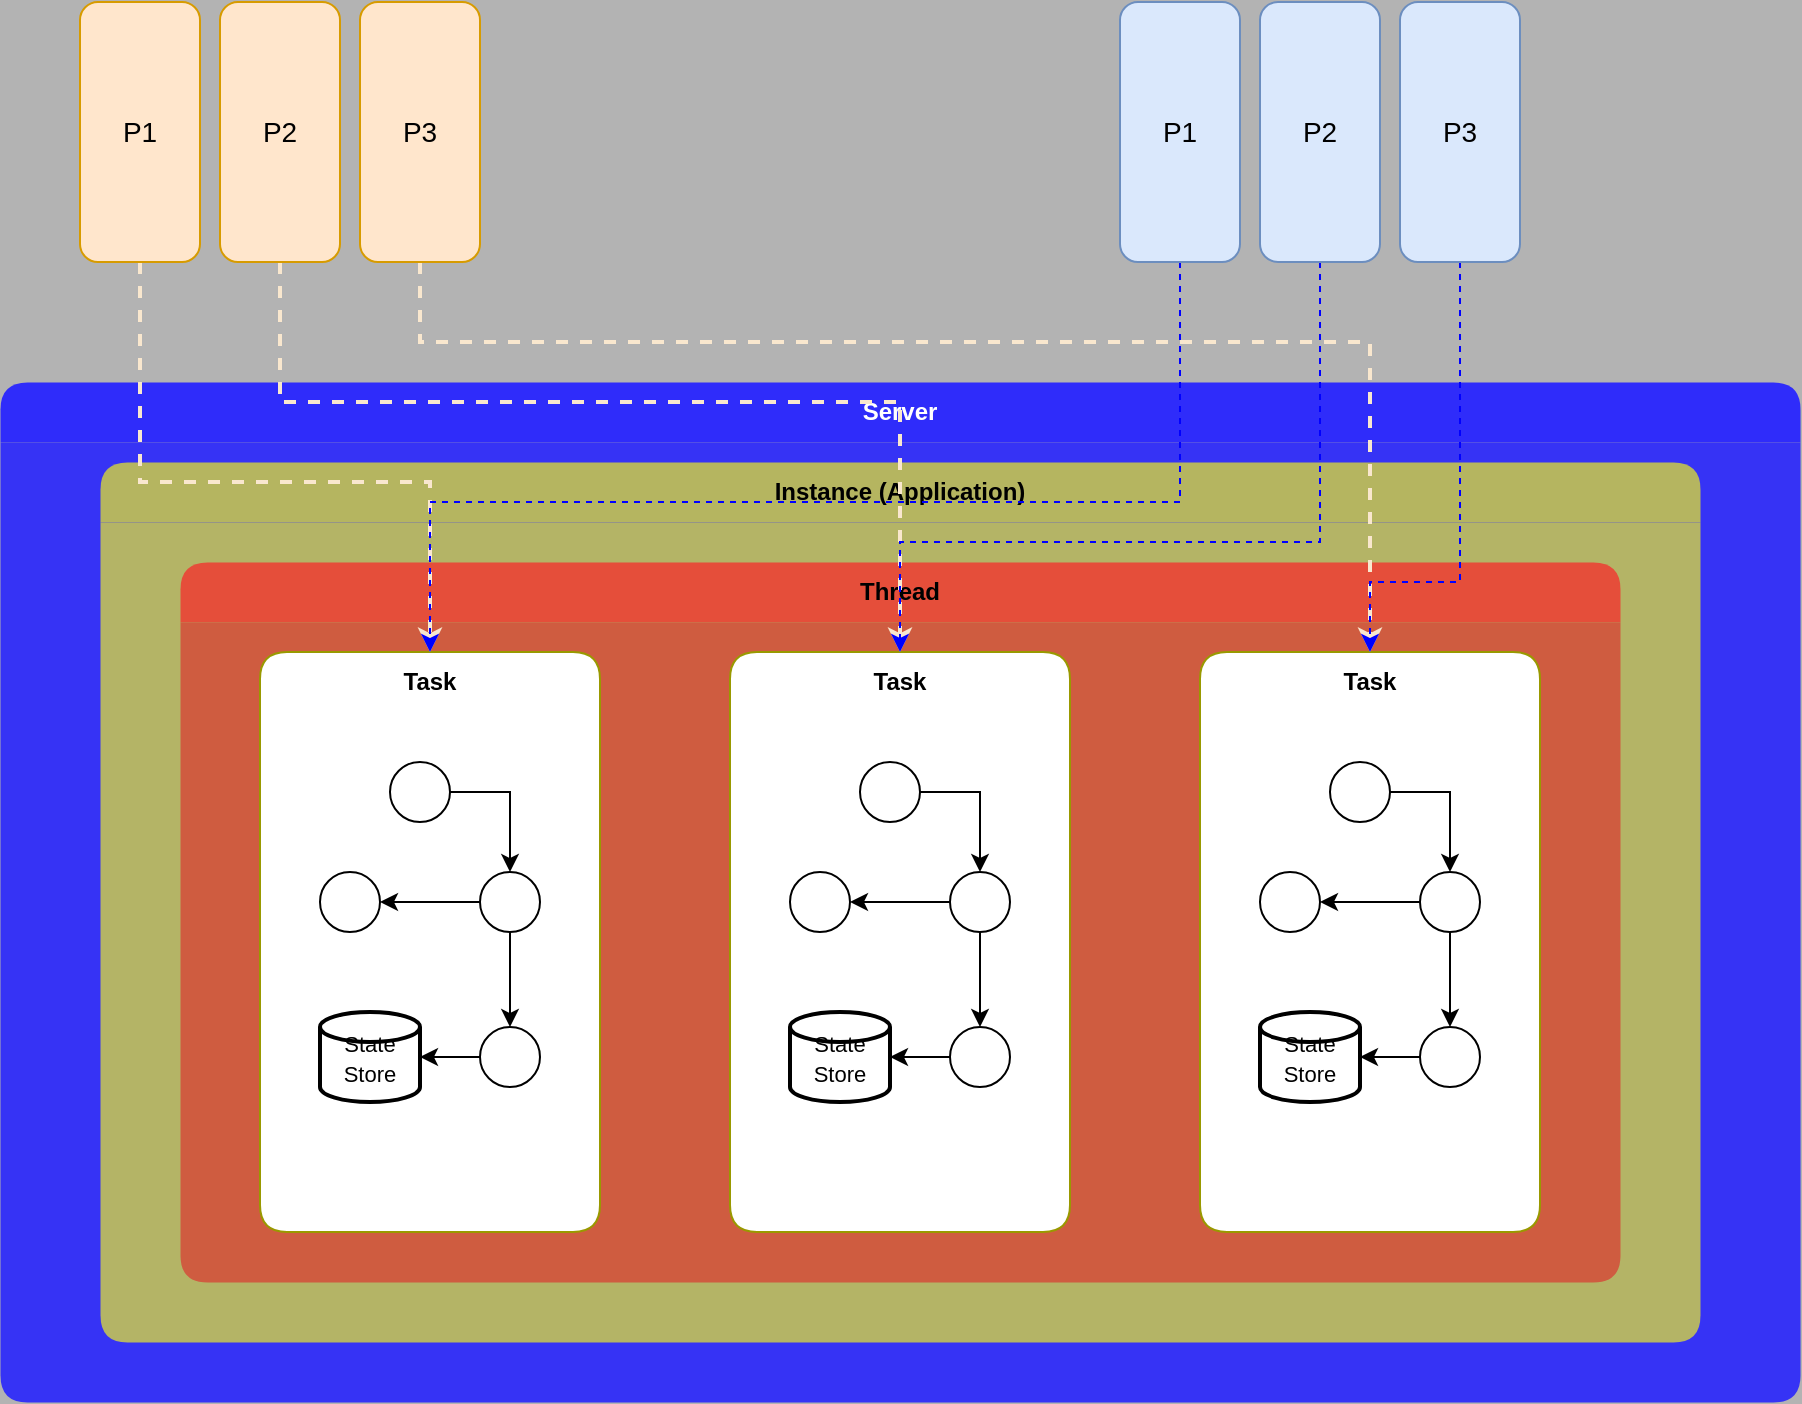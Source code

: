 <mxfile version="21.5.0" type="github">
  <diagram name="第 1 页" id="khpIm3tYR11-D4J1SbI3">
    <mxGraphModel dx="1579" dy="901" grid="1" gridSize="10" guides="1" tooltips="1" connect="1" arrows="1" fold="1" page="1" pageScale="1" pageWidth="827" pageHeight="1169" background="#B3B3B3" math="0" shadow="0">
      <root>
        <mxCell id="0" />
        <mxCell id="1" parent="0" />
        <mxCell id="XX_Q1_ToT9SIddWSc204-23" value="Server" style="swimlane;whiteSpace=wrap;html=1;strokeColor=none;rounded=1;startSize=30;labelBackgroundColor=none;labelBorderColor=none;fillColor=#2f2cfa;gradientColor=none;swimlaneFillColor=#3633f5;fontColor=#FFFFFF;strokeWidth=0;swimlaneLine=0;verticalAlign=middle;labelPosition=center;verticalLabelPosition=middle;align=center;" vertex="1" parent="1">
          <mxGeometry x="80" y="350" width="900" height="510" as="geometry" />
        </mxCell>
        <mxCell id="XX_Q1_ToT9SIddWSc204-30" value="Instance (Application)" style="swimlane;whiteSpace=wrap;html=1;strokeColor=none;startSize=30;glass=0;rounded=1;fillColor=#b5b560;swimlaneFillColor=#b4b466;strokeWidth=0;swimlaneLine=0;" vertex="1" parent="XX_Q1_ToT9SIddWSc204-23">
          <mxGeometry x="50" y="40" width="800" height="440" as="geometry" />
        </mxCell>
        <mxCell id="XX_Q1_ToT9SIddWSc204-31" value="Thread" style="swimlane;whiteSpace=wrap;html=1;strokeColor=none;startSize=30;glass=0;rounded=1;labelBackgroundColor=none;fillStyle=auto;fillColor=#e54e3a;swimlaneFillColor=#cf5c40;strokeWidth=0;swimlaneLine=0;" vertex="1" parent="XX_Q1_ToT9SIddWSc204-30">
          <mxGeometry x="40" y="50" width="720" height="360" as="geometry" />
        </mxCell>
        <mxCell id="XX_Q1_ToT9SIddWSc204-32" value="Task" style="swimlane;whiteSpace=wrap;html=1;strokeColor=#999900;startSize=30;glass=0;rounded=1;swimlaneFillColor=default;fillColor=#FFFFFF;swimlaneLine=0;" vertex="1" parent="XX_Q1_ToT9SIddWSc204-31">
          <mxGeometry x="40" y="45" width="170" height="290" as="geometry" />
        </mxCell>
        <mxCell id="XX_Q1_ToT9SIddWSc204-39" style="edgeStyle=orthogonalEdgeStyle;rounded=0;orthogonalLoop=1;jettySize=auto;html=1;" edge="1" parent="XX_Q1_ToT9SIddWSc204-32" source="XX_Q1_ToT9SIddWSc204-33" target="XX_Q1_ToT9SIddWSc204-34">
          <mxGeometry relative="1" as="geometry" />
        </mxCell>
        <mxCell id="XX_Q1_ToT9SIddWSc204-33" value="" style="ellipse;whiteSpace=wrap;html=1;aspect=fixed;" vertex="1" parent="XX_Q1_ToT9SIddWSc204-32">
          <mxGeometry x="65" y="55" width="30" height="30" as="geometry" />
        </mxCell>
        <mxCell id="XX_Q1_ToT9SIddWSc204-40" style="edgeStyle=orthogonalEdgeStyle;rounded=0;orthogonalLoop=1;jettySize=auto;html=1;" edge="1" parent="XX_Q1_ToT9SIddWSc204-32" source="XX_Q1_ToT9SIddWSc204-34" target="XX_Q1_ToT9SIddWSc204-35">
          <mxGeometry relative="1" as="geometry" />
        </mxCell>
        <mxCell id="XX_Q1_ToT9SIddWSc204-41" style="edgeStyle=orthogonalEdgeStyle;rounded=0;orthogonalLoop=1;jettySize=auto;html=1;" edge="1" parent="XX_Q1_ToT9SIddWSc204-32" source="XX_Q1_ToT9SIddWSc204-34" target="XX_Q1_ToT9SIddWSc204-36">
          <mxGeometry relative="1" as="geometry" />
        </mxCell>
        <mxCell id="XX_Q1_ToT9SIddWSc204-34" value="" style="ellipse;whiteSpace=wrap;html=1;aspect=fixed;" vertex="1" parent="XX_Q1_ToT9SIddWSc204-32">
          <mxGeometry x="110" y="110" width="30" height="30" as="geometry" />
        </mxCell>
        <mxCell id="XX_Q1_ToT9SIddWSc204-35" value="" style="ellipse;whiteSpace=wrap;html=1;aspect=fixed;" vertex="1" parent="XX_Q1_ToT9SIddWSc204-32">
          <mxGeometry x="30" y="110" width="30" height="30" as="geometry" />
        </mxCell>
        <mxCell id="XX_Q1_ToT9SIddWSc204-42" style="edgeStyle=orthogonalEdgeStyle;rounded=0;orthogonalLoop=1;jettySize=auto;html=1;" edge="1" parent="XX_Q1_ToT9SIddWSc204-32" source="XX_Q1_ToT9SIddWSc204-36" target="XX_Q1_ToT9SIddWSc204-38">
          <mxGeometry relative="1" as="geometry" />
        </mxCell>
        <mxCell id="XX_Q1_ToT9SIddWSc204-36" value="" style="ellipse;whiteSpace=wrap;html=1;aspect=fixed;" vertex="1" parent="XX_Q1_ToT9SIddWSc204-32">
          <mxGeometry x="110" y="187.5" width="30" height="30" as="geometry" />
        </mxCell>
        <mxCell id="XX_Q1_ToT9SIddWSc204-38" value="&lt;font style=&quot;font-size: 11px;&quot;&gt;State Store&lt;/font&gt;" style="strokeWidth=2;html=1;shape=mxgraph.flowchart.database;whiteSpace=wrap;" vertex="1" parent="XX_Q1_ToT9SIddWSc204-32">
          <mxGeometry x="30" y="180" width="50" height="45" as="geometry" />
        </mxCell>
        <mxCell id="XX_Q1_ToT9SIddWSc204-43" value="Task" style="swimlane;whiteSpace=wrap;html=1;strokeColor=#999900;startSize=30;glass=0;rounded=1;swimlaneFillColor=default;fillColor=#FFFFFF;swimlaneLine=0;" vertex="1" parent="XX_Q1_ToT9SIddWSc204-31">
          <mxGeometry x="275" y="45" width="170" height="290" as="geometry" />
        </mxCell>
        <mxCell id="XX_Q1_ToT9SIddWSc204-44" style="edgeStyle=orthogonalEdgeStyle;rounded=0;orthogonalLoop=1;jettySize=auto;html=1;" edge="1" parent="XX_Q1_ToT9SIddWSc204-43" source="XX_Q1_ToT9SIddWSc204-45" target="XX_Q1_ToT9SIddWSc204-48">
          <mxGeometry relative="1" as="geometry" />
        </mxCell>
        <mxCell id="XX_Q1_ToT9SIddWSc204-45" value="" style="ellipse;whiteSpace=wrap;html=1;aspect=fixed;" vertex="1" parent="XX_Q1_ToT9SIddWSc204-43">
          <mxGeometry x="65" y="55" width="30" height="30" as="geometry" />
        </mxCell>
        <mxCell id="XX_Q1_ToT9SIddWSc204-46" style="edgeStyle=orthogonalEdgeStyle;rounded=0;orthogonalLoop=1;jettySize=auto;html=1;" edge="1" parent="XX_Q1_ToT9SIddWSc204-43" source="XX_Q1_ToT9SIddWSc204-48" target="XX_Q1_ToT9SIddWSc204-49">
          <mxGeometry relative="1" as="geometry" />
        </mxCell>
        <mxCell id="XX_Q1_ToT9SIddWSc204-47" style="edgeStyle=orthogonalEdgeStyle;rounded=0;orthogonalLoop=1;jettySize=auto;html=1;" edge="1" parent="XX_Q1_ToT9SIddWSc204-43" source="XX_Q1_ToT9SIddWSc204-48" target="XX_Q1_ToT9SIddWSc204-51">
          <mxGeometry relative="1" as="geometry" />
        </mxCell>
        <mxCell id="XX_Q1_ToT9SIddWSc204-48" value="" style="ellipse;whiteSpace=wrap;html=1;aspect=fixed;" vertex="1" parent="XX_Q1_ToT9SIddWSc204-43">
          <mxGeometry x="110" y="110" width="30" height="30" as="geometry" />
        </mxCell>
        <mxCell id="XX_Q1_ToT9SIddWSc204-49" value="" style="ellipse;whiteSpace=wrap;html=1;aspect=fixed;" vertex="1" parent="XX_Q1_ToT9SIddWSc204-43">
          <mxGeometry x="30" y="110" width="30" height="30" as="geometry" />
        </mxCell>
        <mxCell id="XX_Q1_ToT9SIddWSc204-50" style="edgeStyle=orthogonalEdgeStyle;rounded=0;orthogonalLoop=1;jettySize=auto;html=1;" edge="1" parent="XX_Q1_ToT9SIddWSc204-43" source="XX_Q1_ToT9SIddWSc204-51" target="XX_Q1_ToT9SIddWSc204-52">
          <mxGeometry relative="1" as="geometry" />
        </mxCell>
        <mxCell id="XX_Q1_ToT9SIddWSc204-51" value="" style="ellipse;whiteSpace=wrap;html=1;aspect=fixed;" vertex="1" parent="XX_Q1_ToT9SIddWSc204-43">
          <mxGeometry x="110" y="187.5" width="30" height="30" as="geometry" />
        </mxCell>
        <mxCell id="XX_Q1_ToT9SIddWSc204-52" value="&lt;font style=&quot;font-size: 11px;&quot;&gt;State Store&lt;/font&gt;" style="strokeWidth=2;html=1;shape=mxgraph.flowchart.database;whiteSpace=wrap;" vertex="1" parent="XX_Q1_ToT9SIddWSc204-43">
          <mxGeometry x="30" y="180" width="50" height="45" as="geometry" />
        </mxCell>
        <mxCell id="XX_Q1_ToT9SIddWSc204-53" value="Task" style="swimlane;whiteSpace=wrap;html=1;strokeColor=#999900;startSize=30;glass=0;rounded=1;swimlaneFillColor=default;fillColor=#FFFFFF;swimlaneLine=0;" vertex="1" parent="XX_Q1_ToT9SIddWSc204-31">
          <mxGeometry x="510" y="45" width="170" height="290" as="geometry" />
        </mxCell>
        <mxCell id="XX_Q1_ToT9SIddWSc204-54" style="edgeStyle=orthogonalEdgeStyle;rounded=0;orthogonalLoop=1;jettySize=auto;html=1;" edge="1" parent="XX_Q1_ToT9SIddWSc204-53" source="XX_Q1_ToT9SIddWSc204-55" target="XX_Q1_ToT9SIddWSc204-58">
          <mxGeometry relative="1" as="geometry" />
        </mxCell>
        <mxCell id="XX_Q1_ToT9SIddWSc204-55" value="" style="ellipse;whiteSpace=wrap;html=1;aspect=fixed;" vertex="1" parent="XX_Q1_ToT9SIddWSc204-53">
          <mxGeometry x="65" y="55" width="30" height="30" as="geometry" />
        </mxCell>
        <mxCell id="XX_Q1_ToT9SIddWSc204-56" style="edgeStyle=orthogonalEdgeStyle;rounded=0;orthogonalLoop=1;jettySize=auto;html=1;" edge="1" parent="XX_Q1_ToT9SIddWSc204-53" source="XX_Q1_ToT9SIddWSc204-58" target="XX_Q1_ToT9SIddWSc204-59">
          <mxGeometry relative="1" as="geometry" />
        </mxCell>
        <mxCell id="XX_Q1_ToT9SIddWSc204-57" style="edgeStyle=orthogonalEdgeStyle;rounded=0;orthogonalLoop=1;jettySize=auto;html=1;" edge="1" parent="XX_Q1_ToT9SIddWSc204-53" source="XX_Q1_ToT9SIddWSc204-58" target="XX_Q1_ToT9SIddWSc204-61">
          <mxGeometry relative="1" as="geometry" />
        </mxCell>
        <mxCell id="XX_Q1_ToT9SIddWSc204-58" value="" style="ellipse;whiteSpace=wrap;html=1;aspect=fixed;" vertex="1" parent="XX_Q1_ToT9SIddWSc204-53">
          <mxGeometry x="110" y="110" width="30" height="30" as="geometry" />
        </mxCell>
        <mxCell id="XX_Q1_ToT9SIddWSc204-59" value="" style="ellipse;whiteSpace=wrap;html=1;aspect=fixed;" vertex="1" parent="XX_Q1_ToT9SIddWSc204-53">
          <mxGeometry x="30" y="110" width="30" height="30" as="geometry" />
        </mxCell>
        <mxCell id="XX_Q1_ToT9SIddWSc204-60" style="edgeStyle=orthogonalEdgeStyle;rounded=0;orthogonalLoop=1;jettySize=auto;html=1;" edge="1" parent="XX_Q1_ToT9SIddWSc204-53" source="XX_Q1_ToT9SIddWSc204-61" target="XX_Q1_ToT9SIddWSc204-62">
          <mxGeometry relative="1" as="geometry" />
        </mxCell>
        <mxCell id="XX_Q1_ToT9SIddWSc204-61" value="" style="ellipse;whiteSpace=wrap;html=1;aspect=fixed;" vertex="1" parent="XX_Q1_ToT9SIddWSc204-53">
          <mxGeometry x="110" y="187.5" width="30" height="30" as="geometry" />
        </mxCell>
        <mxCell id="XX_Q1_ToT9SIddWSc204-62" value="&lt;font style=&quot;font-size: 11px;&quot;&gt;State Store&lt;/font&gt;" style="strokeWidth=2;html=1;shape=mxgraph.flowchart.database;whiteSpace=wrap;" vertex="1" parent="XX_Q1_ToT9SIddWSc204-53">
          <mxGeometry x="30" y="180" width="50" height="45" as="geometry" />
        </mxCell>
        <mxCell id="XX_Q1_ToT9SIddWSc204-63" style="edgeStyle=orthogonalEdgeStyle;rounded=0;orthogonalLoop=1;jettySize=auto;html=1;strokeColor=#f9e7ce;dashed=1;strokeWidth=2;" edge="1" parent="1" source="XX_Q1_ToT9SIddWSc204-2" target="XX_Q1_ToT9SIddWSc204-32">
          <mxGeometry relative="1" as="geometry">
            <Array as="points">
              <mxPoint x="150" y="400" />
              <mxPoint x="295" y="400" />
            </Array>
          </mxGeometry>
        </mxCell>
        <mxCell id="XX_Q1_ToT9SIddWSc204-2" value="P1" style="rounded=1;whiteSpace=wrap;html=1;fontSize=14;fillColor=#ffe6cc;strokeColor=#d79b00;" vertex="1" parent="1">
          <mxGeometry x="120" y="160" width="60" height="130" as="geometry" />
        </mxCell>
        <mxCell id="XX_Q1_ToT9SIddWSc204-64" style="edgeStyle=orthogonalEdgeStyle;rounded=0;orthogonalLoop=1;jettySize=auto;html=1;strokeColor=#f9e7ce;dashed=1;strokeWidth=2;" edge="1" parent="1" source="XX_Q1_ToT9SIddWSc204-3" target="XX_Q1_ToT9SIddWSc204-43">
          <mxGeometry relative="1" as="geometry">
            <Array as="points">
              <mxPoint x="220" y="360" />
              <mxPoint x="530" y="360" />
            </Array>
          </mxGeometry>
        </mxCell>
        <mxCell id="XX_Q1_ToT9SIddWSc204-3" value="P2" style="rounded=1;whiteSpace=wrap;html=1;fontSize=14;fillColor=#ffe6cc;strokeColor=#d79b00;" vertex="1" parent="1">
          <mxGeometry x="190" y="160" width="60" height="130" as="geometry" />
        </mxCell>
        <mxCell id="XX_Q1_ToT9SIddWSc204-65" style="edgeStyle=orthogonalEdgeStyle;rounded=0;orthogonalLoop=1;jettySize=auto;html=1;strokeColor=#f9e7ce;dashed=1;strokeWidth=2;" edge="1" parent="1" source="XX_Q1_ToT9SIddWSc204-4" target="XX_Q1_ToT9SIddWSc204-53">
          <mxGeometry relative="1" as="geometry">
            <Array as="points">
              <mxPoint x="290" y="330" />
              <mxPoint x="765" y="330" />
            </Array>
          </mxGeometry>
        </mxCell>
        <mxCell id="XX_Q1_ToT9SIddWSc204-4" value="P3" style="rounded=1;whiteSpace=wrap;html=1;fontSize=14;fillColor=#ffe6cc;strokeColor=#d79b00;" vertex="1" parent="1">
          <mxGeometry x="260" y="160" width="60" height="130" as="geometry" />
        </mxCell>
        <mxCell id="XX_Q1_ToT9SIddWSc204-66" style="edgeStyle=orthogonalEdgeStyle;rounded=0;orthogonalLoop=1;jettySize=auto;html=1;strokeColor=#0000FF;dashed=1;" edge="1" parent="1" source="XX_Q1_ToT9SIddWSc204-27" target="XX_Q1_ToT9SIddWSc204-32">
          <mxGeometry relative="1" as="geometry">
            <Array as="points">
              <mxPoint x="670" y="410" />
              <mxPoint x="295" y="410" />
            </Array>
          </mxGeometry>
        </mxCell>
        <mxCell id="XX_Q1_ToT9SIddWSc204-27" value="P1" style="rounded=1;whiteSpace=wrap;html=1;fontSize=14;fillColor=#dae8fc;strokeColor=#6c8ebf;" vertex="1" parent="1">
          <mxGeometry x="640" y="160" width="60" height="130" as="geometry" />
        </mxCell>
        <mxCell id="XX_Q1_ToT9SIddWSc204-67" style="edgeStyle=orthogonalEdgeStyle;rounded=0;orthogonalLoop=1;jettySize=auto;html=1;strokeColor=#0000FF;dashed=1;" edge="1" parent="1" source="XX_Q1_ToT9SIddWSc204-28" target="XX_Q1_ToT9SIddWSc204-43">
          <mxGeometry relative="1" as="geometry">
            <Array as="points">
              <mxPoint x="740" y="430" />
              <mxPoint x="530" y="430" />
            </Array>
          </mxGeometry>
        </mxCell>
        <mxCell id="XX_Q1_ToT9SIddWSc204-28" value="P2" style="rounded=1;whiteSpace=wrap;html=1;fontSize=14;fillColor=#dae8fc;strokeColor=#6c8ebf;" vertex="1" parent="1">
          <mxGeometry x="710" y="160" width="60" height="130" as="geometry" />
        </mxCell>
        <mxCell id="XX_Q1_ToT9SIddWSc204-68" style="edgeStyle=orthogonalEdgeStyle;rounded=0;orthogonalLoop=1;jettySize=auto;html=1;strokeColor=#0000FF;dashed=1;" edge="1" parent="1" source="XX_Q1_ToT9SIddWSc204-29" target="XX_Q1_ToT9SIddWSc204-53">
          <mxGeometry relative="1" as="geometry">
            <Array as="points">
              <mxPoint x="810" y="450" />
              <mxPoint x="765" y="450" />
            </Array>
          </mxGeometry>
        </mxCell>
        <mxCell id="XX_Q1_ToT9SIddWSc204-29" value="P3" style="rounded=1;whiteSpace=wrap;html=1;fontSize=14;fillColor=#dae8fc;strokeColor=#6c8ebf;" vertex="1" parent="1">
          <mxGeometry x="780" y="160" width="60" height="130" as="geometry" />
        </mxCell>
      </root>
    </mxGraphModel>
  </diagram>
</mxfile>
